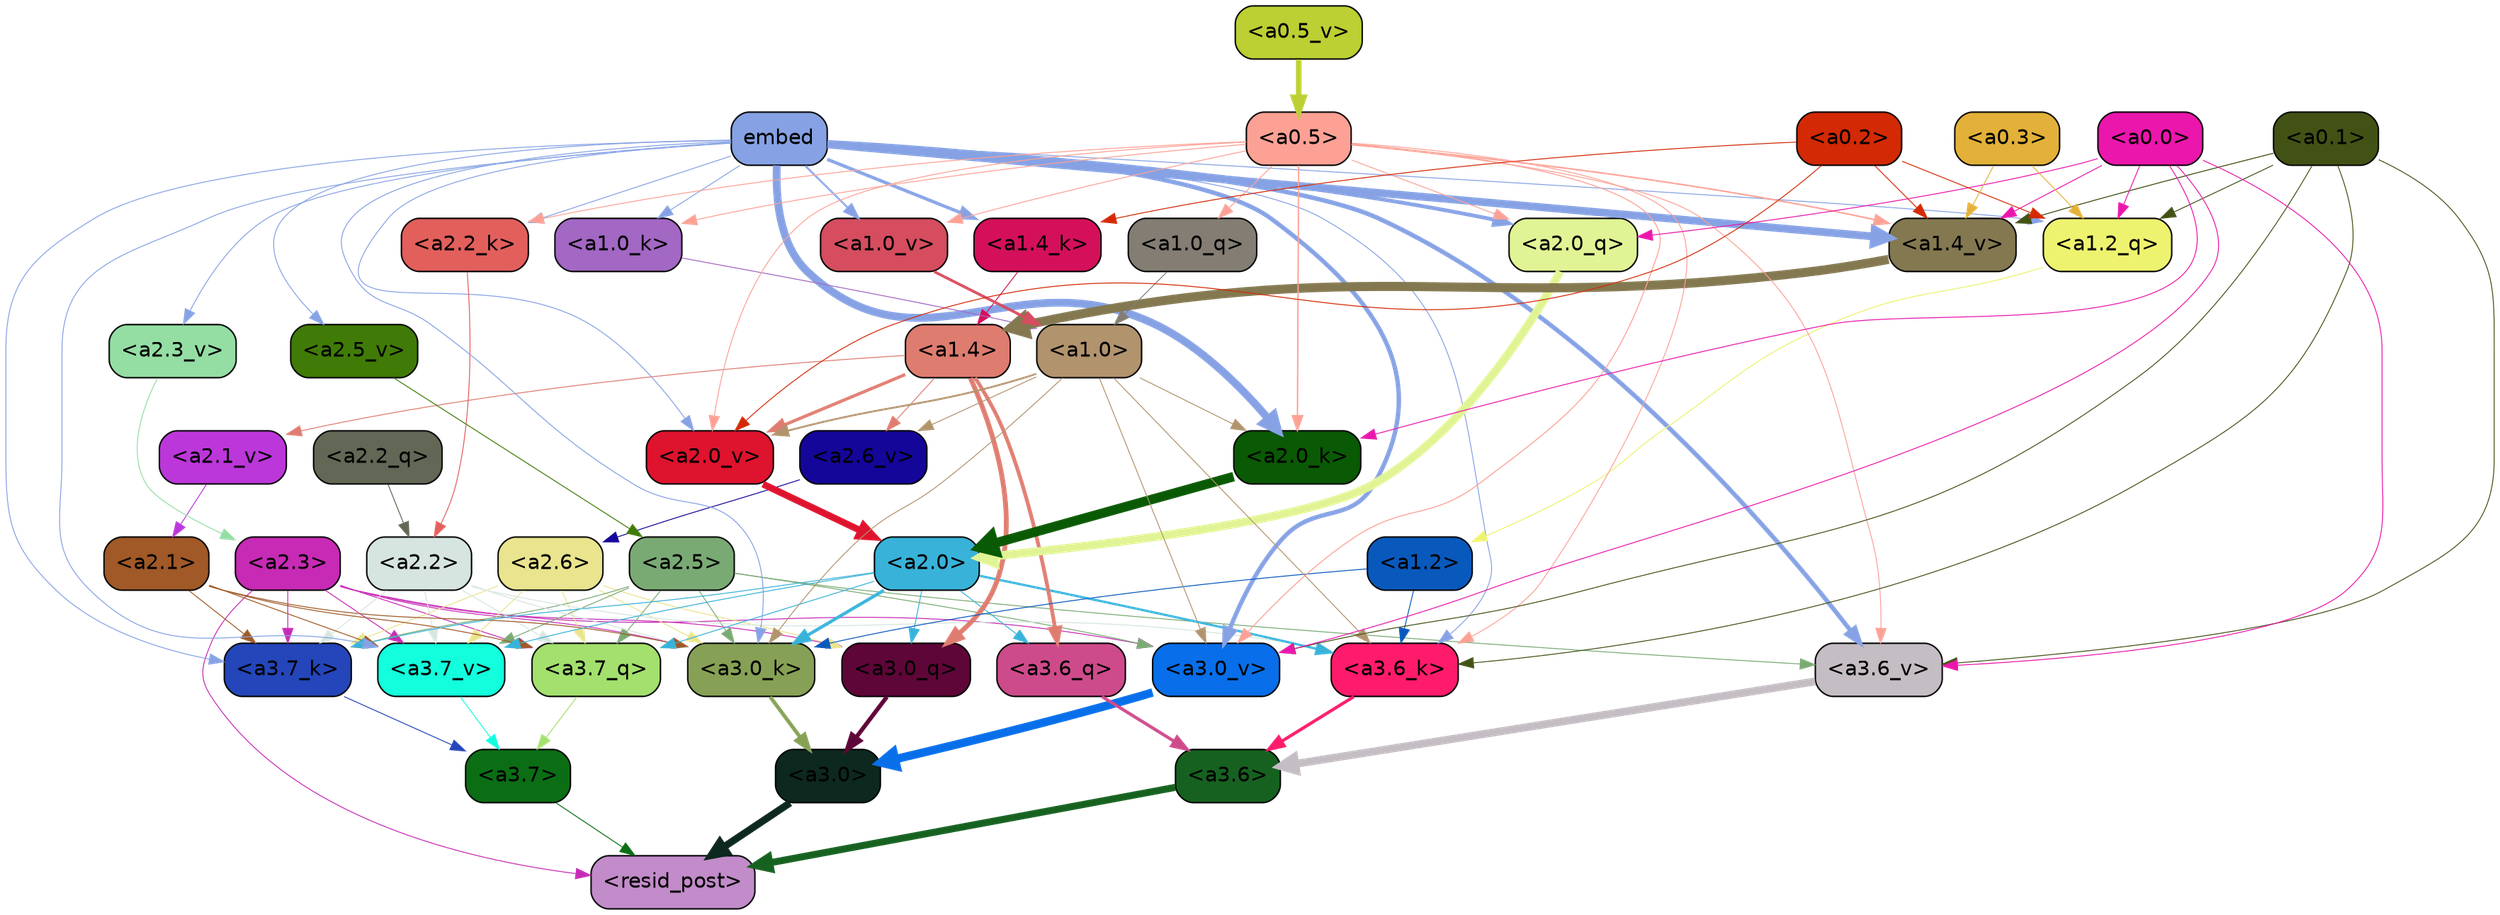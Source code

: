 strict digraph "" {
	graph [bgcolor=transparent,
		layout=dot,
		overlap=false,
		splines=true
	];
	"<a3.7>"	[color=black,
		fillcolor="#0b6e14",
		fontname=Helvetica,
		shape=box,
		style="filled, rounded"];
	"<resid_post>"	[color=black,
		fillcolor="#c28bc9",
		fontname=Helvetica,
		shape=box,
		style="filled, rounded"];
	"<a3.7>" -> "<resid_post>"	[color="#0b6e14",
		penwidth=0.6];
	"<a3.6>"	[color=black,
		fillcolor="#166120",
		fontname=Helvetica,
		shape=box,
		style="filled, rounded"];
	"<a3.6>" -> "<resid_post>"	[color="#166120",
		penwidth=4.753257989883423];
	"<a3.0>"	[color=black,
		fillcolor="#0d281f",
		fontname=Helvetica,
		shape=box,
		style="filled, rounded"];
	"<a3.0>" -> "<resid_post>"	[color="#0d281f",
		penwidth=4.90053927898407];
	"<a2.3>"	[color=black,
		fillcolor="#c72ab5",
		fontname=Helvetica,
		shape=box,
		style="filled, rounded"];
	"<a2.3>" -> "<resid_post>"	[color="#c72ab5",
		penwidth=0.6];
	"<a3.7_q>"	[color=black,
		fillcolor="#a3e06d",
		fontname=Helvetica,
		shape=box,
		style="filled, rounded"];
	"<a2.3>" -> "<a3.7_q>"	[color="#c72ab5",
		penwidth=0.6];
	"<a3.0_q>"	[color=black,
		fillcolor="#5e0638",
		fontname=Helvetica,
		shape=box,
		style="filled, rounded"];
	"<a2.3>" -> "<a3.0_q>"	[color="#c72ab5",
		penwidth=0.6];
	"<a3.7_k>"	[color=black,
		fillcolor="#2446ba",
		fontname=Helvetica,
		shape=box,
		style="filled, rounded"];
	"<a2.3>" -> "<a3.7_k>"	[color="#c72ab5",
		penwidth=0.6];
	"<a3.0_k>"	[color=black,
		fillcolor="#86a155",
		fontname=Helvetica,
		shape=box,
		style="filled, rounded"];
	"<a2.3>" -> "<a3.0_k>"	[color="#c72ab5",
		penwidth=0.6];
	"<a3.7_v>"	[color=black,
		fillcolor="#12fedd",
		fontname=Helvetica,
		shape=box,
		style="filled, rounded"];
	"<a2.3>" -> "<a3.7_v>"	[color="#c72ab5",
		penwidth=0.6];
	"<a3.0_v>"	[color=black,
		fillcolor="#086ee9",
		fontname=Helvetica,
		shape=box,
		style="filled, rounded"];
	"<a2.3>" -> "<a3.0_v>"	[color="#c72ab5",
		penwidth=0.6];
	"<a3.7_q>" -> "<a3.7>"	[color="#a3e06d",
		penwidth=0.6];
	"<a3.6_q>"	[color=black,
		fillcolor="#ce4b8b",
		fontname=Helvetica,
		shape=box,
		style="filled, rounded"];
	"<a3.6_q>" -> "<a3.6>"	[color="#ce4b8b",
		penwidth=2.160832464694977];
	"<a3.0_q>" -> "<a3.0>"	[color="#5e0638",
		penwidth=2.870753765106201];
	"<a3.7_k>" -> "<a3.7>"	[color="#2446ba",
		penwidth=0.6];
	"<a3.6_k>"	[color=black,
		fillcolor="#ff1b6b",
		fontname=Helvetica,
		shape=box,
		style="filled, rounded"];
	"<a3.6_k>" -> "<a3.6>"	[color="#ff1b6b",
		penwidth=2.13908451795578];
	"<a3.0_k>" -> "<a3.0>"	[color="#86a155",
		penwidth=2.520303964614868];
	"<a3.7_v>" -> "<a3.7>"	[color="#12fedd",
		penwidth=0.6];
	"<a3.6_v>"	[color=black,
		fillcolor="#c4bdc3",
		fontname=Helvetica,
		shape=box,
		style="filled, rounded"];
	"<a3.6_v>" -> "<a3.6>"	[color="#c4bdc3",
		penwidth=5.297133803367615];
	"<a3.0_v>" -> "<a3.0>"	[color="#086ee9",
		penwidth=5.680712580680847];
	"<a2.6>"	[color=black,
		fillcolor="#e9e48d",
		fontname=Helvetica,
		shape=box,
		style="filled, rounded"];
	"<a2.6>" -> "<a3.7_q>"	[color="#e9e48d",
		penwidth=0.6];
	"<a2.6>" -> "<a3.0_q>"	[color="#e9e48d",
		penwidth=0.6];
	"<a2.6>" -> "<a3.7_k>"	[color="#e9e48d",
		penwidth=0.6];
	"<a2.6>" -> "<a3.0_k>"	[color="#e9e48d",
		penwidth=0.6];
	"<a2.6>" -> "<a3.7_v>"	[color="#e9e48d",
		penwidth=0.6];
	"<a2.5>"	[color=black,
		fillcolor="#7aaa74",
		fontname=Helvetica,
		shape=box,
		style="filled, rounded"];
	"<a2.5>" -> "<a3.7_q>"	[color="#7aaa74",
		penwidth=0.6];
	"<a2.5>" -> "<a3.7_k>"	[color="#7aaa74",
		penwidth=0.6];
	"<a2.5>" -> "<a3.0_k>"	[color="#7aaa74",
		penwidth=0.6];
	"<a2.5>" -> "<a3.7_v>"	[color="#7aaa74",
		penwidth=0.6];
	"<a2.5>" -> "<a3.6_v>"	[color="#7aaa74",
		penwidth=0.6];
	"<a2.5>" -> "<a3.0_v>"	[color="#7aaa74",
		penwidth=0.6];
	"<a2.2>"	[color=black,
		fillcolor="#d6e5df",
		fontname=Helvetica,
		shape=box,
		style="filled, rounded"];
	"<a2.2>" -> "<a3.7_q>"	[color="#d6e5df",
		penwidth=0.6];
	"<a2.2>" -> "<a3.7_k>"	[color="#d6e5df",
		penwidth=0.6];
	"<a2.2>" -> "<a3.6_k>"	[color="#d6e5df",
		penwidth=0.6];
	"<a2.2>" -> "<a3.0_k>"	[color="#d6e5df",
		penwidth=0.6];
	"<a2.2>" -> "<a3.7_v>"	[color="#d6e5df",
		penwidth=0.6];
	"<a2.1>"	[color=black,
		fillcolor="#a05927",
		fontname=Helvetica,
		shape=box,
		style="filled, rounded"];
	"<a2.1>" -> "<a3.7_q>"	[color="#a05927",
		penwidth=0.6];
	"<a2.1>" -> "<a3.7_k>"	[color="#a05927",
		penwidth=0.6];
	"<a2.1>" -> "<a3.0_k>"	[color="#a05927",
		penwidth=0.6];
	"<a2.1>" -> "<a3.7_v>"	[color="#a05927",
		penwidth=0.6];
	"<a2.0>"	[color=black,
		fillcolor="#38b2d9",
		fontname=Helvetica,
		shape=box,
		style="filled, rounded"];
	"<a2.0>" -> "<a3.7_q>"	[color="#38b2d9",
		penwidth=0.6];
	"<a2.0>" -> "<a3.6_q>"	[color="#38b2d9",
		penwidth=0.6];
	"<a2.0>" -> "<a3.0_q>"	[color="#38b2d9",
		penwidth=0.6];
	"<a2.0>" -> "<a3.7_k>"	[color="#38b2d9",
		penwidth=0.6];
	"<a2.0>" -> "<a3.6_k>"	[color="#38b2d9",
		penwidth=1.5348684191703796];
	"<a2.0>" -> "<a3.0_k>"	[color="#38b2d9",
		penwidth=2.172017753124237];
	"<a2.0>" -> "<a3.7_v>"	[color="#38b2d9",
		penwidth=0.6];
	"<a1.4>"	[color=black,
		fillcolor="#de7c70",
		fontname=Helvetica,
		shape=box,
		style="filled, rounded"];
	"<a1.4>" -> "<a3.6_q>"	[color="#de7c70",
		penwidth=2.532623291015625];
	"<a1.4>" -> "<a3.0_q>"	[color="#de7c70",
		penwidth=3.2595192790031433];
	"<a2.6_v>"	[color=black,
		fillcolor="#140699",
		fontname=Helvetica,
		shape=box,
		style="filled, rounded"];
	"<a1.4>" -> "<a2.6_v>"	[color="#de7c70",
		penwidth=0.6];
	"<a2.1_v>"	[color=black,
		fillcolor="#bc37da",
		fontname=Helvetica,
		shape=box,
		style="filled, rounded"];
	"<a1.4>" -> "<a2.1_v>"	[color="#de7c70",
		penwidth=0.6];
	"<a2.0_v>"	[color=black,
		fillcolor="#de132d",
		fontname=Helvetica,
		shape=box,
		style="filled, rounded"];
	"<a1.4>" -> "<a2.0_v>"	[color="#de7c70",
		penwidth=2.1199009865522385];
	embed	[color=black,
		fillcolor="#86a2e4",
		fontname=Helvetica,
		shape=box,
		style="filled, rounded"];
	embed -> "<a3.7_k>"	[color="#86a2e4",
		penwidth=0.6];
	embed -> "<a3.6_k>"	[color="#86a2e4",
		penwidth=0.6];
	embed -> "<a3.0_k>"	[color="#86a2e4",
		penwidth=0.6117386221885681];
	embed -> "<a3.7_v>"	[color="#86a2e4",
		penwidth=0.6];
	embed -> "<a3.6_v>"	[color="#86a2e4",
		penwidth=3.0186105966567993];
	embed -> "<a3.0_v>"	[color="#86a2e4",
		penwidth=2.969020187854767];
	"<a2.0_q>"	[color=black,
		fillcolor="#e0f495",
		fontname=Helvetica,
		shape=box,
		style="filled, rounded"];
	embed -> "<a2.0_q>"	[color="#86a2e4",
		penwidth=2.5791755318641663];
	"<a2.2_k>"	[color=black,
		fillcolor="#e25f5c",
		fontname=Helvetica,
		shape=box,
		style="filled, rounded"];
	embed -> "<a2.2_k>"	[color="#86a2e4",
		penwidth=0.6];
	"<a2.0_k>"	[color=black,
		fillcolor="#0a5904",
		fontname=Helvetica,
		shape=box,
		style="filled, rounded"];
	embed -> "<a2.0_k>"	[color="#86a2e4",
		penwidth=5.307481050491333];
	"<a2.5_v>"	[color=black,
		fillcolor="#407b07",
		fontname=Helvetica,
		shape=box,
		style="filled, rounded"];
	embed -> "<a2.5_v>"	[color="#86a2e4",
		penwidth=0.6];
	"<a2.3_v>"	[color=black,
		fillcolor="#94dea4",
		fontname=Helvetica,
		shape=box,
		style="filled, rounded"];
	embed -> "<a2.3_v>"	[color="#86a2e4",
		penwidth=0.6];
	embed -> "<a2.0_v>"	[color="#86a2e4",
		penwidth=0.6];
	"<a1.2_q>"	[color=black,
		fillcolor="#eef36f",
		fontname=Helvetica,
		shape=box,
		style="filled, rounded"];
	embed -> "<a1.2_q>"	[color="#86a2e4",
		penwidth=0.6];
	"<a1.4_k>"	[color=black,
		fillcolor="#d4105b",
		fontname=Helvetica,
		shape=box,
		style="filled, rounded"];
	embed -> "<a1.4_k>"	[color="#86a2e4",
		penwidth=2.1839776039123535];
	"<a1.0_k>"	[color=black,
		fillcolor="#a367c4",
		fontname=Helvetica,
		shape=box,
		style="filled, rounded"];
	embed -> "<a1.0_k>"	[color="#86a2e4",
		penwidth=0.6];
	"<a1.4_v>"	[color=black,
		fillcolor="#837850",
		fontname=Helvetica,
		shape=box,
		style="filled, rounded"];
	embed -> "<a1.4_v>"	[color="#86a2e4",
		penwidth=5.2540810108184814];
	"<a1.0_v>"	[color=black,
		fillcolor="#d54d5f",
		fontname=Helvetica,
		shape=box,
		style="filled, rounded"];
	embed -> "<a1.0_v>"	[color="#86a2e4",
		penwidth=1.3048751950263977];
	"<a1.2>"	[color=black,
		fillcolor="#0959bd",
		fontname=Helvetica,
		shape=box,
		style="filled, rounded"];
	"<a1.2>" -> "<a3.6_k>"	[color="#0959bd",
		penwidth=0.6];
	"<a1.2>" -> "<a3.0_k>"	[color="#0959bd",
		penwidth=0.6];
	"<a1.0>"	[color=black,
		fillcolor="#b1936d",
		fontname=Helvetica,
		shape=box,
		style="filled, rounded"];
	"<a1.0>" -> "<a3.6_k>"	[color="#b1936d",
		penwidth=0.6];
	"<a1.0>" -> "<a3.0_k>"	[color="#b1936d",
		penwidth=0.6];
	"<a1.0>" -> "<a3.0_v>"	[color="#b1936d",
		penwidth=0.6];
	"<a1.0>" -> "<a2.0_k>"	[color="#b1936d",
		penwidth=0.6];
	"<a1.0>" -> "<a2.6_v>"	[color="#b1936d",
		penwidth=0.6];
	"<a1.0>" -> "<a2.0_v>"	[color="#b1936d",
		penwidth=1.237271785736084];
	"<a0.5>"	[color=black,
		fillcolor="#fda195",
		fontname=Helvetica,
		shape=box,
		style="filled, rounded"];
	"<a0.5>" -> "<a3.6_k>"	[color="#fda195",
		penwidth=0.6];
	"<a0.5>" -> "<a3.6_v>"	[color="#fda195",
		penwidth=0.6];
	"<a0.5>" -> "<a3.0_v>"	[color="#fda195",
		penwidth=0.6409564018249512];
	"<a0.5>" -> "<a2.0_q>"	[color="#fda195",
		penwidth=0.6];
	"<a0.5>" -> "<a2.2_k>"	[color="#fda195",
		penwidth=0.6];
	"<a0.5>" -> "<a2.0_k>"	[color="#fda195",
		penwidth=0.9355769157409668];
	"<a0.5>" -> "<a2.0_v>"	[color="#fda195",
		penwidth=0.6];
	"<a1.0_q>"	[color=black,
		fillcolor="#837d73",
		fontname=Helvetica,
		shape=box,
		style="filled, rounded"];
	"<a0.5>" -> "<a1.0_q>"	[color="#fda195",
		penwidth=0.6];
	"<a0.5>" -> "<a1.0_k>"	[color="#fda195",
		penwidth=0.6];
	"<a0.5>" -> "<a1.4_v>"	[color="#fda195",
		penwidth=1.016412615776062];
	"<a0.5>" -> "<a1.0_v>"	[color="#fda195",
		penwidth=0.6];
	"<a0.1>"	[color=black,
		fillcolor="#425215",
		fontname=Helvetica,
		shape=box,
		style="filled, rounded"];
	"<a0.1>" -> "<a3.6_k>"	[color="#425215",
		penwidth=0.6];
	"<a0.1>" -> "<a3.6_v>"	[color="#425215",
		penwidth=0.6];
	"<a0.1>" -> "<a3.0_v>"	[color="#425215",
		penwidth=0.6];
	"<a0.1>" -> "<a1.2_q>"	[color="#425215",
		penwidth=0.6];
	"<a0.1>" -> "<a1.4_v>"	[color="#425215",
		penwidth=0.6440334320068359];
	"<a0.0>"	[color=black,
		fillcolor="#eb16ac",
		fontname=Helvetica,
		shape=box,
		style="filled, rounded"];
	"<a0.0>" -> "<a3.6_v>"	[color="#eb16ac",
		penwidth=0.6];
	"<a0.0>" -> "<a3.0_v>"	[color="#eb16ac",
		penwidth=0.6];
	"<a0.0>" -> "<a2.0_q>"	[color="#eb16ac",
		penwidth=0.6];
	"<a0.0>" -> "<a2.0_k>"	[color="#eb16ac",
		penwidth=0.6];
	"<a0.0>" -> "<a1.2_q>"	[color="#eb16ac",
		penwidth=0.6];
	"<a0.0>" -> "<a1.4_v>"	[color="#eb16ac",
		penwidth=0.6];
	"<a2.2_q>"	[color=black,
		fillcolor="#626855",
		fontname=Helvetica,
		shape=box,
		style="filled, rounded"];
	"<a2.2_q>" -> "<a2.2>"	[color="#626855",
		penwidth=0.6];
	"<a2.0_q>" -> "<a2.0>"	[color="#e0f495",
		penwidth=5.682948350906372];
	"<a2.2_k>" -> "<a2.2>"	[color="#e25f5c",
		penwidth=0.6];
	"<a2.0_k>" -> "<a2.0>"	[color="#0a5904",
		penwidth=6.450693130493164];
	"<a2.6_v>" -> "<a2.6>"	[color="#140699",
		penwidth=0.6];
	"<a2.5_v>" -> "<a2.5>"	[color="#407b07",
		penwidth=0.6];
	"<a2.3_v>" -> "<a2.3>"	[color="#94dea4",
		penwidth=0.6];
	"<a2.1_v>" -> "<a2.1>"	[color="#bc37da",
		penwidth=0.6];
	"<a2.0_v>" -> "<a2.0>"	[color="#de132d",
		penwidth=4.592647075653076];
	"<a0.2>"	[color=black,
		fillcolor="#d32905",
		fontname=Helvetica,
		shape=box,
		style="filled, rounded"];
	"<a0.2>" -> "<a2.0_v>"	[color="#d32905",
		penwidth=0.6];
	"<a0.2>" -> "<a1.2_q>"	[color="#d32905",
		penwidth=0.6];
	"<a0.2>" -> "<a1.4_k>"	[color="#d32905",
		penwidth=0.6];
	"<a0.2>" -> "<a1.4_v>"	[color="#d32905",
		penwidth=0.6];
	"<a1.2_q>" -> "<a1.2>"	[color="#eef36f",
		penwidth=0.6323684453964233];
	"<a1.0_q>" -> "<a1.0>"	[color="#837d73",
		penwidth=0.6];
	"<a1.4_k>" -> "<a1.4>"	[color="#d4105b",
		penwidth=0.6];
	"<a1.0_k>" -> "<a1.0>"	[color="#a367c4",
		penwidth=0.6];
	"<a1.4_v>" -> "<a1.4>"	[color="#837850",
		penwidth=6.149721145629883];
	"<a1.0_v>" -> "<a1.0>"	[color="#d54d5f",
		penwidth=1.874430701136589];
	"<a0.3>"	[color=black,
		fillcolor="#e3b139",
		fontname=Helvetica,
		shape=box,
		style="filled, rounded"];
	"<a0.3>" -> "<a1.2_q>"	[color="#e3b139",
		penwidth=0.6];
	"<a0.3>" -> "<a1.4_v>"	[color="#e3b139",
		penwidth=0.6];
	"<a0.5_v>"	[color=black,
		fillcolor="#bccf33",
		fontname=Helvetica,
		shape=box,
		style="filled, rounded"];
	"<a0.5_v>" -> "<a0.5>"	[color="#bccf33",
		penwidth=3.717004656791687];
}

